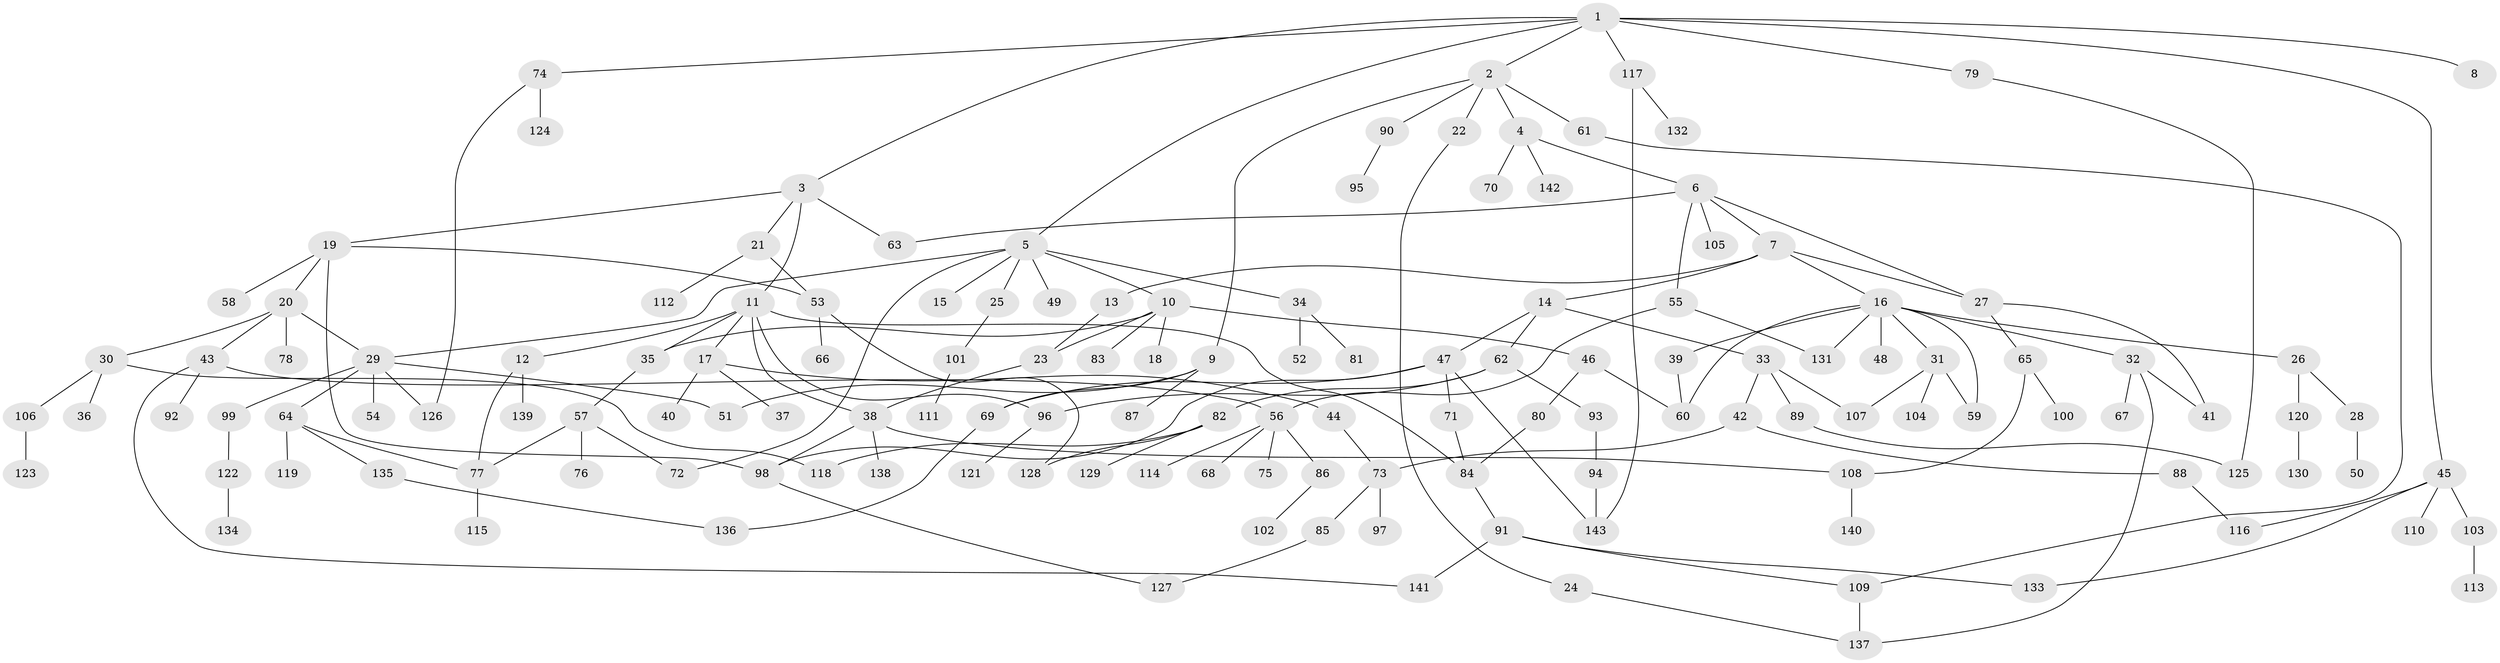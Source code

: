// coarse degree distribution, {7: 0.034482758620689655, 6: 0.06896551724137931, 8: 0.017241379310344827, 2: 0.2413793103448276, 4: 0.22413793103448276, 5: 0.05172413793103448, 3: 0.20689655172413793, 1: 0.15517241379310345}
// Generated by graph-tools (version 1.1) at 2025/48/03/04/25 22:48:43]
// undirected, 143 vertices, 182 edges
graph export_dot {
  node [color=gray90,style=filled];
  1;
  2;
  3;
  4;
  5;
  6;
  7;
  8;
  9;
  10;
  11;
  12;
  13;
  14;
  15;
  16;
  17;
  18;
  19;
  20;
  21;
  22;
  23;
  24;
  25;
  26;
  27;
  28;
  29;
  30;
  31;
  32;
  33;
  34;
  35;
  36;
  37;
  38;
  39;
  40;
  41;
  42;
  43;
  44;
  45;
  46;
  47;
  48;
  49;
  50;
  51;
  52;
  53;
  54;
  55;
  56;
  57;
  58;
  59;
  60;
  61;
  62;
  63;
  64;
  65;
  66;
  67;
  68;
  69;
  70;
  71;
  72;
  73;
  74;
  75;
  76;
  77;
  78;
  79;
  80;
  81;
  82;
  83;
  84;
  85;
  86;
  87;
  88;
  89;
  90;
  91;
  92;
  93;
  94;
  95;
  96;
  97;
  98;
  99;
  100;
  101;
  102;
  103;
  104;
  105;
  106;
  107;
  108;
  109;
  110;
  111;
  112;
  113;
  114;
  115;
  116;
  117;
  118;
  119;
  120;
  121;
  122;
  123;
  124;
  125;
  126;
  127;
  128;
  129;
  130;
  131;
  132;
  133;
  134;
  135;
  136;
  137;
  138;
  139;
  140;
  141;
  142;
  143;
  1 -- 2;
  1 -- 3;
  1 -- 5;
  1 -- 8;
  1 -- 45;
  1 -- 74;
  1 -- 79;
  1 -- 117;
  2 -- 4;
  2 -- 9;
  2 -- 22;
  2 -- 61;
  2 -- 90;
  3 -- 11;
  3 -- 19;
  3 -- 21;
  3 -- 63;
  4 -- 6;
  4 -- 70;
  4 -- 142;
  5 -- 10;
  5 -- 15;
  5 -- 25;
  5 -- 29;
  5 -- 34;
  5 -- 49;
  5 -- 72;
  6 -- 7;
  6 -- 27;
  6 -- 55;
  6 -- 63;
  6 -- 105;
  7 -- 13;
  7 -- 14;
  7 -- 16;
  7 -- 27;
  9 -- 51;
  9 -- 87;
  9 -- 69;
  10 -- 18;
  10 -- 35;
  10 -- 46;
  10 -- 83;
  10 -- 23;
  11 -- 12;
  11 -- 17;
  11 -- 38;
  11 -- 96;
  11 -- 35;
  11 -- 84;
  12 -- 77;
  12 -- 139;
  13 -- 23;
  14 -- 33;
  14 -- 47;
  14 -- 62;
  16 -- 26;
  16 -- 31;
  16 -- 32;
  16 -- 39;
  16 -- 48;
  16 -- 59;
  16 -- 60;
  16 -- 131;
  17 -- 37;
  17 -- 40;
  17 -- 44;
  19 -- 20;
  19 -- 58;
  19 -- 53;
  19 -- 98;
  20 -- 30;
  20 -- 43;
  20 -- 78;
  20 -- 29;
  21 -- 53;
  21 -- 112;
  22 -- 24;
  23 -- 38;
  24 -- 137;
  25 -- 101;
  26 -- 28;
  26 -- 120;
  27 -- 65;
  27 -- 41;
  28 -- 50;
  29 -- 54;
  29 -- 64;
  29 -- 99;
  29 -- 126;
  29 -- 51;
  30 -- 36;
  30 -- 106;
  30 -- 118;
  31 -- 104;
  31 -- 107;
  31 -- 59;
  32 -- 41;
  32 -- 67;
  32 -- 137;
  33 -- 42;
  33 -- 89;
  33 -- 107;
  34 -- 52;
  34 -- 81;
  35 -- 57;
  38 -- 98;
  38 -- 138;
  38 -- 108;
  39 -- 60;
  42 -- 73;
  42 -- 88;
  43 -- 92;
  43 -- 141;
  43 -- 56;
  44 -- 73;
  45 -- 103;
  45 -- 110;
  45 -- 116;
  45 -- 133;
  46 -- 60;
  46 -- 80;
  47 -- 69;
  47 -- 71;
  47 -- 143;
  47 -- 98;
  53 -- 66;
  53 -- 128;
  55 -- 56;
  55 -- 131;
  56 -- 68;
  56 -- 75;
  56 -- 86;
  56 -- 114;
  57 -- 72;
  57 -- 76;
  57 -- 77;
  61 -- 109;
  62 -- 82;
  62 -- 93;
  62 -- 96;
  64 -- 119;
  64 -- 135;
  64 -- 77;
  65 -- 100;
  65 -- 108;
  69 -- 136;
  71 -- 84;
  73 -- 85;
  73 -- 97;
  74 -- 124;
  74 -- 126;
  77 -- 115;
  79 -- 125;
  80 -- 84;
  82 -- 118;
  82 -- 129;
  82 -- 128;
  84 -- 91;
  85 -- 127;
  86 -- 102;
  88 -- 116;
  89 -- 125;
  90 -- 95;
  91 -- 109;
  91 -- 133;
  91 -- 141;
  93 -- 94;
  94 -- 143;
  96 -- 121;
  98 -- 127;
  99 -- 122;
  101 -- 111;
  103 -- 113;
  106 -- 123;
  108 -- 140;
  109 -- 137;
  117 -- 132;
  117 -- 143;
  120 -- 130;
  122 -- 134;
  135 -- 136;
}
